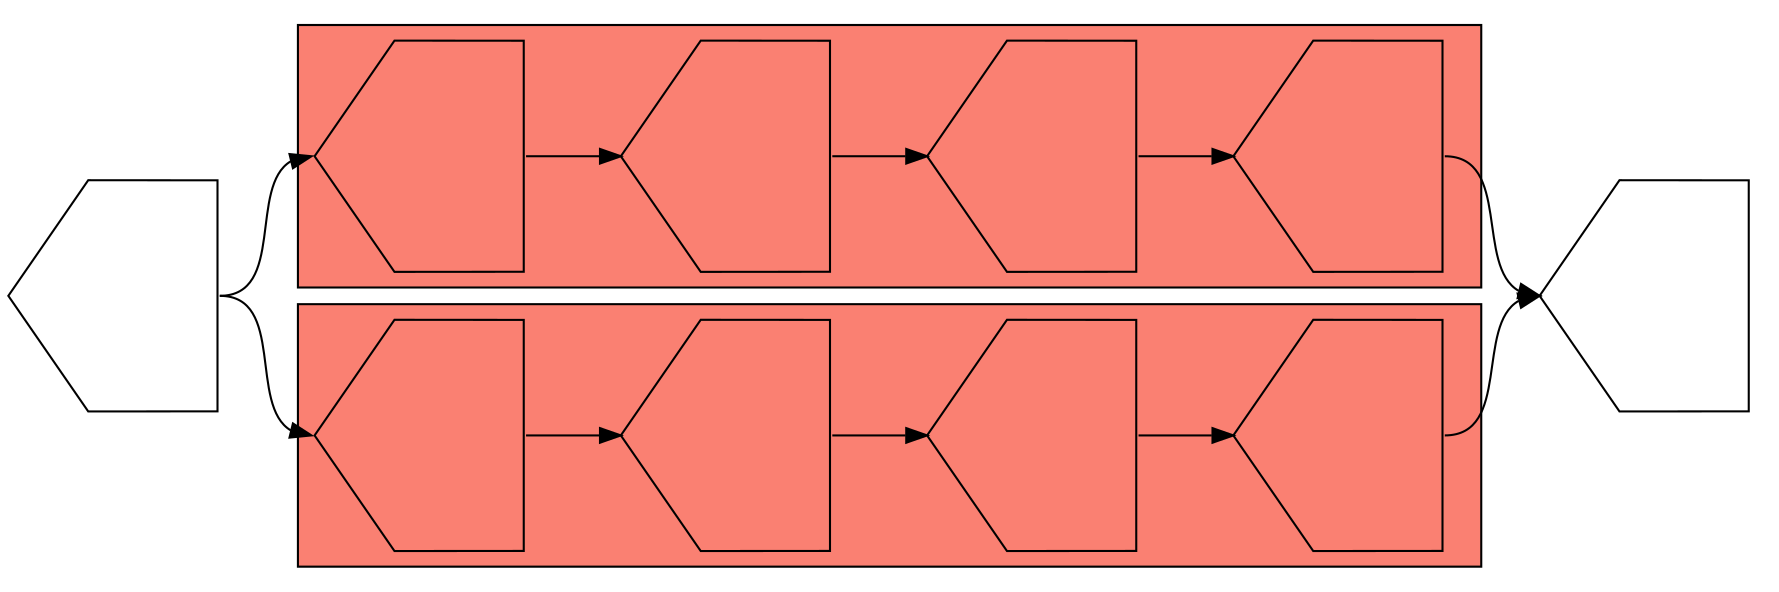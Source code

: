 digraph asm {
	rotate=90;
	edge [headport=n,tailport=s];
subgraph cluster_Cc30_c29_c28_c27 {
	c30 [label="",height=1.53571,width=1.53571,shape=house];
	c29 [label="",height=1.53571,width=1.53571,shape=house];
	c28 [label="",height=1.53571,width=1.53571,shape=house];
	c27 [label="",height=1.53571,width=1.53571,shape=house];
	style=filled;
	fillcolor=salmon;
}
subgraph cluster_Cc26_c25_c24_c23 {
	c26 [label="",height=1.53571,width=1.53571,shape=house];
	c25 [label="",height=1.53571,width=1.53571,shape=house];
	c24 [label="",height=1.53571,width=1.53571,shape=house];
	c23 [label="",height=1.53571,width=1.53571,shape=house];
	style=filled;
	fillcolor=salmon;
}
	c22 [label="",height=1.53571,width=1.53571,shape=house];
	c31 [label="",height=1.53571,width=1.53571,shape=house];
	c30 -> c29
	c29 -> c28
	c28 -> c27
	c27 -> c22
	c23 -> c22
	c24 -> c23
	c25 -> c24
	c26 -> c25
	c31 -> c26
	c31 -> c30
}